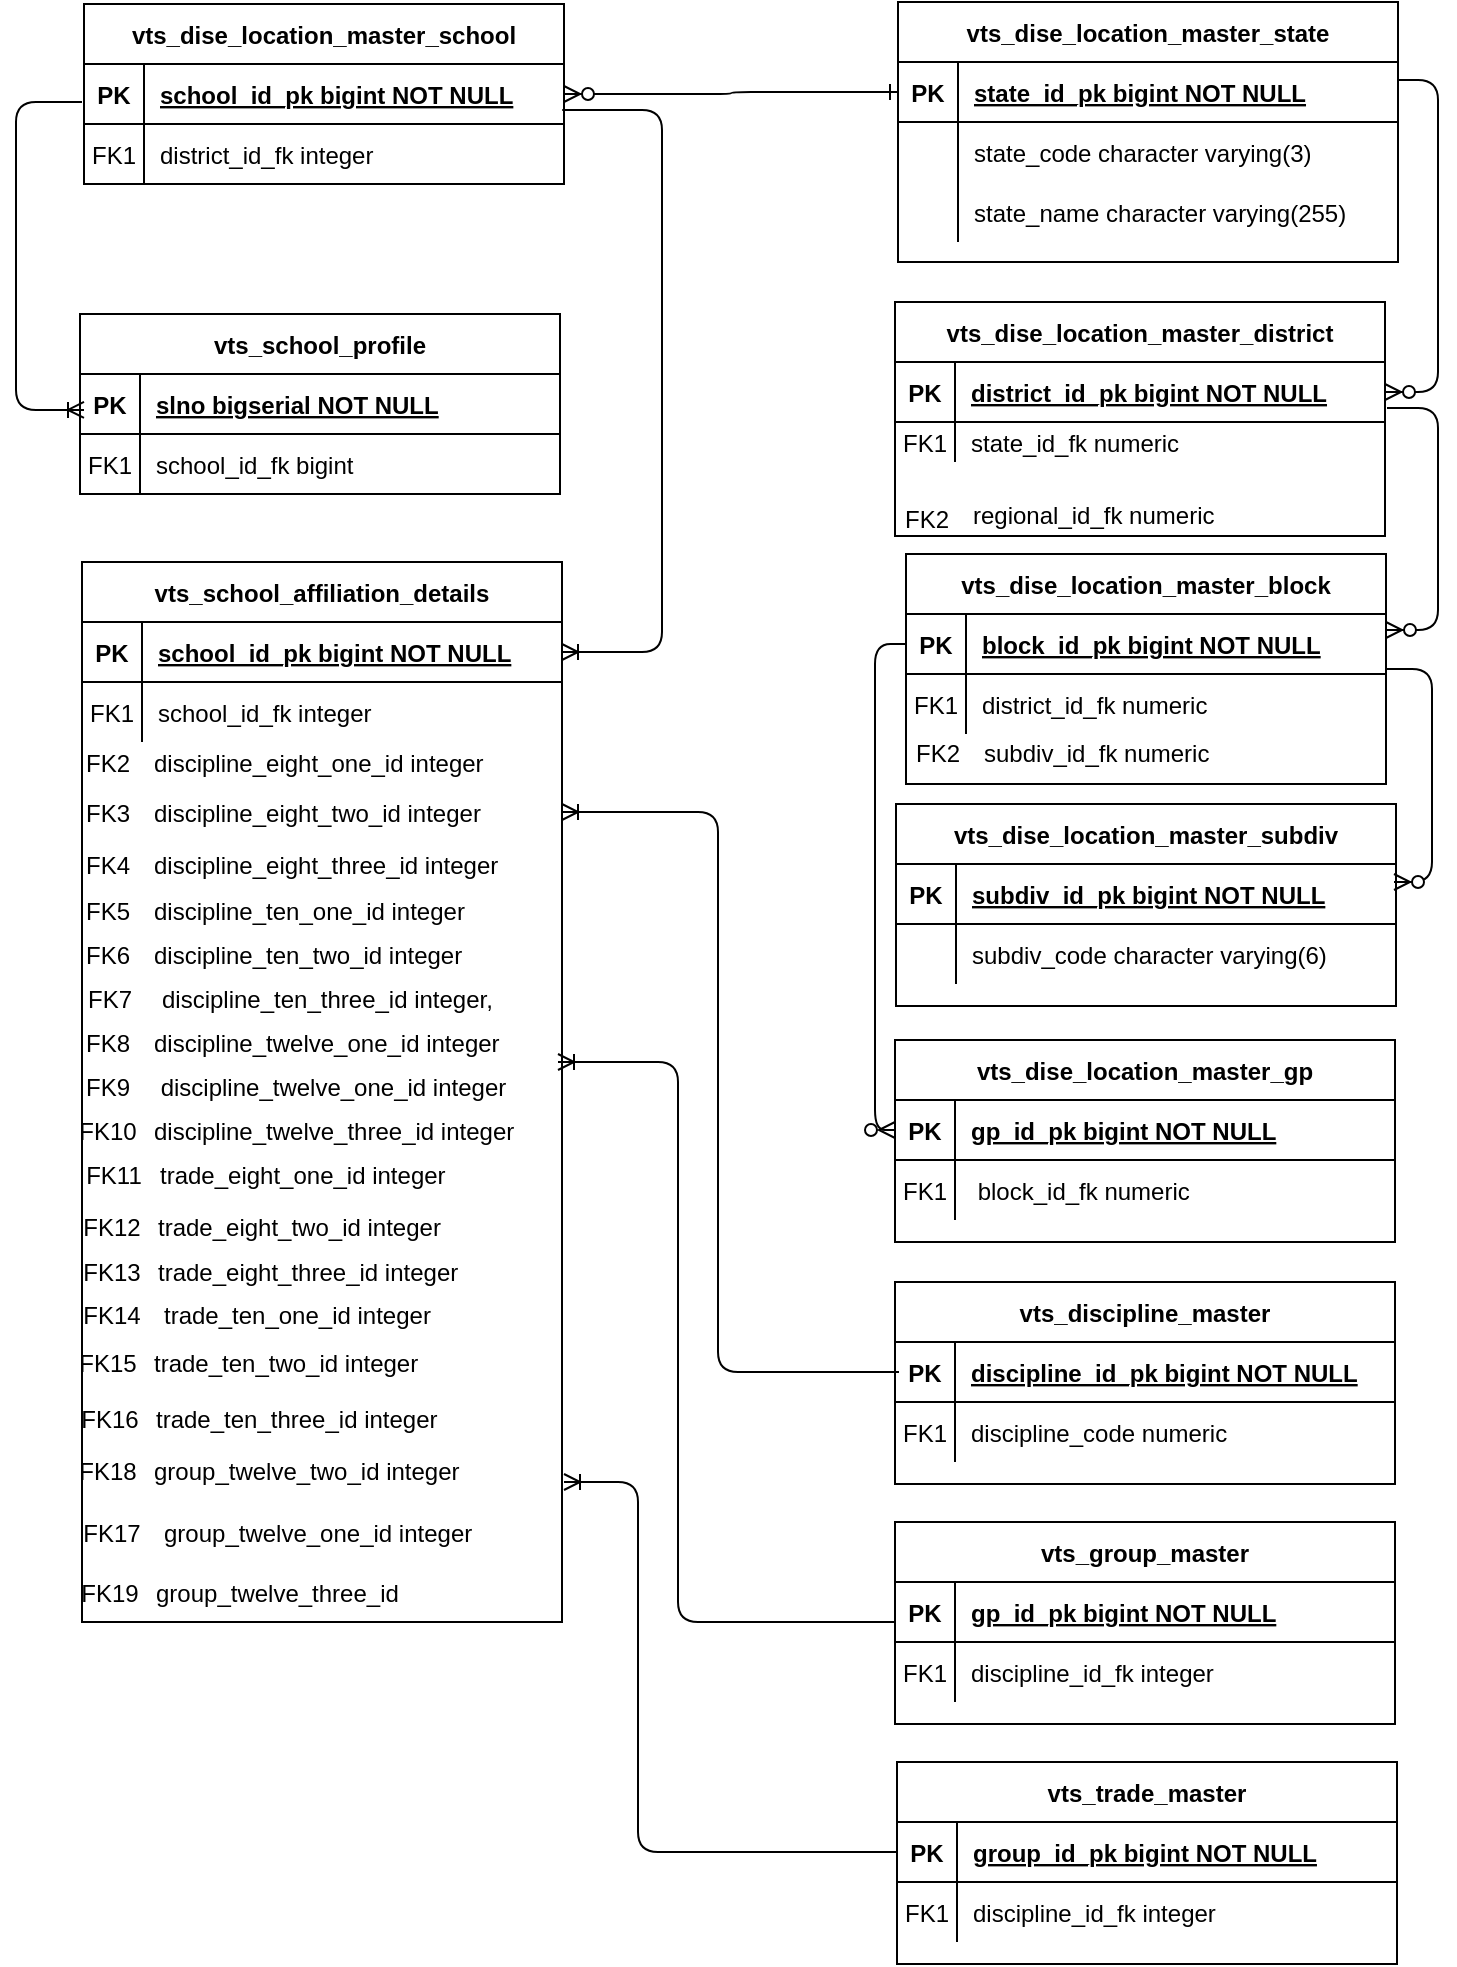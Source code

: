 <mxfile version="13.7.3" type="github">
  <diagram id="R2lEEEUBdFMjLlhIrx00" name="Page-1">
    <mxGraphModel dx="1342" dy="592" grid="1" gridSize="10" guides="1" tooltips="1" connect="1" arrows="1" fold="1" page="1" pageScale="1" pageWidth="850" pageHeight="1100" math="0" shadow="0" extFonts="Permanent Marker^https://fonts.googleapis.com/css?family=Permanent+Marker">
      <root>
        <mxCell id="0" />
        <mxCell id="1" parent="0" />
        <mxCell id="C-vyLk0tnHw3VtMMgP7b-12" value="" style="endArrow=ERzeroToMany;startArrow=ERone;endFill=1;startFill=0;entryX=1;entryY=0.5;entryDx=0;entryDy=0;exitX=0;exitY=0.5;exitDx=0;exitDy=0;edgeStyle=orthogonalEdgeStyle;" parent="1" source="C-vyLk0tnHw3VtMMgP7b-3" target="C-vyLk0tnHw3VtMMgP7b-24" edge="1">
          <mxGeometry width="100" height="100" relative="1" as="geometry">
            <mxPoint x="470" y="60" as="sourcePoint" />
            <mxPoint x="475" y="90" as="targetPoint" />
          </mxGeometry>
        </mxCell>
        <mxCell id="R6s__2iEAuu1lf-VHRsL-24" value="" style="shape=partialRectangle;collapsible=0;dropTarget=0;pointerEvents=0;fillColor=none;points=[[0,0.5],[1,0.5]];portConstraint=eastwest;top=0;left=0;right=0;bottom=0;" vertex="1" parent="1">
          <mxGeometry x="85" y="530" width="250" height="93" as="geometry" />
        </mxCell>
        <mxCell id="R6s__2iEAuu1lf-VHRsL-25" value="" style="shape=partialRectangle;overflow=hidden;connectable=0;fillColor=none;top=0;left=0;bottom=0;right=0;" vertex="1" parent="R6s__2iEAuu1lf-VHRsL-24">
          <mxGeometry width="30" height="93" as="geometry" />
        </mxCell>
        <mxCell id="R6s__2iEAuu1lf-VHRsL-32" value="" style="edgeStyle=orthogonalEdgeStyle;fontSize=12;html=1;endArrow=ERzeroToMany;endFill=1;exitX=1;exitY=0.5;exitDx=0;exitDy=0;entryX=1;entryY=0.5;entryDx=0;entryDy=0;" edge="1" parent="1" target="C-vyLk0tnHw3VtMMgP7b-14">
          <mxGeometry width="100" height="100" relative="1" as="geometry">
            <mxPoint x="740" y="79" as="sourcePoint" />
            <mxPoint x="733.5" y="238" as="targetPoint" />
            <Array as="points">
              <mxPoint x="760" y="79" />
              <mxPoint x="760" y="235" />
            </Array>
          </mxGeometry>
        </mxCell>
        <mxCell id="R6s__2iEAuu1lf-VHRsL-36" value="" style="shape=partialRectangle;collapsible=0;dropTarget=0;pointerEvents=0;fillColor=none;points=[[0,0.5],[1,0.5]];portConstraint=eastwest;top=0;left=0;right=0;bottom=0;" vertex="1" parent="1">
          <mxGeometry x="489" y="286" width="250" height="30" as="geometry" />
        </mxCell>
        <mxCell id="R6s__2iEAuu1lf-VHRsL-37" value="" style="shape=partialRectangle;overflow=hidden;connectable=0;fillColor=none;top=0;left=0;bottom=0;right=0;" vertex="1" parent="R6s__2iEAuu1lf-VHRsL-36">
          <mxGeometry width="30" height="30" as="geometry" />
        </mxCell>
        <mxCell id="R6s__2iEAuu1lf-VHRsL-39" value="" style="shape=partialRectangle;collapsible=0;dropTarget=0;pointerEvents=0;fillColor=none;points=[[0,0.5],[1,0.5]];portConstraint=eastwest;top=0;left=0;right=0;bottom=0;" vertex="1" parent="1">
          <mxGeometry x="490" y="260" width="250" height="30" as="geometry" />
        </mxCell>
        <mxCell id="R6s__2iEAuu1lf-VHRsL-40" value="" style="shape=partialRectangle;overflow=hidden;connectable=0;fillColor=none;top=0;left=0;bottom=0;right=0;" vertex="1" parent="R6s__2iEAuu1lf-VHRsL-39">
          <mxGeometry width="30" height="30" as="geometry" />
        </mxCell>
        <mxCell id="R6s__2iEAuu1lf-VHRsL-42" value="" style="shape=partialRectangle;collapsible=0;dropTarget=0;pointerEvents=0;fillColor=none;points=[[0,0.5],[1,0.5]];portConstraint=eastwest;top=0;left=0;right=0;bottom=0;" vertex="1" parent="1">
          <mxGeometry x="489" y="230" width="250" height="30" as="geometry" />
        </mxCell>
        <mxCell id="R6s__2iEAuu1lf-VHRsL-43" value="" style="shape=partialRectangle;overflow=hidden;connectable=0;fillColor=none;top=0;left=0;bottom=0;right=0;" vertex="1" parent="R6s__2iEAuu1lf-VHRsL-42">
          <mxGeometry width="30" height="30" as="geometry" />
        </mxCell>
        <mxCell id="R6s__2iEAuu1lf-VHRsL-51" value="FK2" style="shape=partialRectangle;overflow=hidden;connectable=0;fillColor=none;top=0;left=0;bottom=0;right=0;" vertex="1" parent="1">
          <mxGeometry x="489.5" y="288" width="30" height="20" as="geometry" />
        </mxCell>
        <mxCell id="R6s__2iEAuu1lf-VHRsL-53" value="regional_id_fk numeric" style="shape=partialRectangle;overflow=hidden;connectable=0;fillColor=none;top=0;left=0;bottom=0;right=0;align=left;spacingLeft=6;" vertex="1" parent="1">
          <mxGeometry x="519.5" y="286" width="240" height="20" as="geometry" />
        </mxCell>
        <mxCell id="R6s__2iEAuu1lf-VHRsL-55" value="" style="shape=partialRectangle;collapsible=0;dropTarget=0;pointerEvents=0;fillColor=none;points=[[0,0.5],[1,0.5]];portConstraint=eastwest;top=0;left=0;right=0;bottom=0;" vertex="1" parent="1">
          <mxGeometry x="495" y="400" width="250" height="30" as="geometry" />
        </mxCell>
        <mxCell id="R6s__2iEAuu1lf-VHRsL-56" value="FK2" style="shape=partialRectangle;overflow=hidden;connectable=0;fillColor=none;top=0;left=0;bottom=0;right=0;" vertex="1" parent="R6s__2iEAuu1lf-VHRsL-55">
          <mxGeometry width="30" height="30" as="geometry" />
        </mxCell>
        <mxCell id="R6s__2iEAuu1lf-VHRsL-57" value="subdiv_id_fk numeric" style="shape=partialRectangle;overflow=hidden;connectable=0;fillColor=none;top=0;left=0;bottom=0;right=0;align=left;spacingLeft=6;" vertex="1" parent="R6s__2iEAuu1lf-VHRsL-55">
          <mxGeometry x="30" width="220" height="30" as="geometry" />
        </mxCell>
        <mxCell id="R6s__2iEAuu1lf-VHRsL-61" value="" style="edgeStyle=elbowEdgeStyle;fontSize=12;html=1;endArrow=ERoneToMany;entryX=0.004;entryY=0.233;entryDx=0;entryDy=0;exitX=0;exitY=0.5;exitDx=0;exitDy=0;entryPerimeter=0;" edge="1" parent="1">
          <mxGeometry width="100" height="100" relative="1" as="geometry">
            <mxPoint x="82" y="90" as="sourcePoint" />
            <mxPoint x="83" y="243.99" as="targetPoint" />
            <Array as="points">
              <mxPoint x="49" y="162" />
            </Array>
          </mxGeometry>
        </mxCell>
        <mxCell id="C-vyLk0tnHw3VtMMgP7b-13" value="vts_dise_location_master_district" style="shape=table;startSize=30;container=1;collapsible=1;childLayout=tableLayout;fixedRows=1;rowLines=0;fontStyle=1;align=center;resizeLast=1;" parent="1" vertex="1">
          <mxGeometry x="488.5" y="190" width="245" height="117" as="geometry" />
        </mxCell>
        <mxCell id="C-vyLk0tnHw3VtMMgP7b-14" value="" style="shape=partialRectangle;collapsible=0;dropTarget=0;pointerEvents=0;fillColor=none;points=[[0,0.5],[1,0.5]];portConstraint=eastwest;top=0;left=0;right=0;bottom=1;" parent="C-vyLk0tnHw3VtMMgP7b-13" vertex="1">
          <mxGeometry y="30" width="245" height="30" as="geometry" />
        </mxCell>
        <mxCell id="C-vyLk0tnHw3VtMMgP7b-15" value="PK" style="shape=partialRectangle;overflow=hidden;connectable=0;fillColor=none;top=0;left=0;bottom=0;right=0;fontStyle=1;" parent="C-vyLk0tnHw3VtMMgP7b-14" vertex="1">
          <mxGeometry width="30" height="30" as="geometry" />
        </mxCell>
        <mxCell id="C-vyLk0tnHw3VtMMgP7b-16" value="district_id_pk bigint NOT NULL" style="shape=partialRectangle;overflow=hidden;connectable=0;fillColor=none;top=0;left=0;bottom=0;right=0;align=left;spacingLeft=6;fontStyle=5;" parent="C-vyLk0tnHw3VtMMgP7b-14" vertex="1">
          <mxGeometry x="30" width="215" height="30" as="geometry" />
        </mxCell>
        <mxCell id="C-vyLk0tnHw3VtMMgP7b-17" value="" style="shape=partialRectangle;collapsible=0;dropTarget=0;pointerEvents=0;fillColor=none;points=[[0,0.5],[1,0.5]];portConstraint=eastwest;top=0;left=0;right=0;bottom=0;" parent="C-vyLk0tnHw3VtMMgP7b-13" vertex="1">
          <mxGeometry y="60" width="245" height="20" as="geometry" />
        </mxCell>
        <mxCell id="C-vyLk0tnHw3VtMMgP7b-18" value="FK1" style="shape=partialRectangle;overflow=hidden;connectable=0;fillColor=none;top=0;left=0;bottom=0;right=0;" parent="C-vyLk0tnHw3VtMMgP7b-17" vertex="1">
          <mxGeometry width="30" height="20" as="geometry" />
        </mxCell>
        <mxCell id="C-vyLk0tnHw3VtMMgP7b-19" value="state_id_fk numeric" style="shape=partialRectangle;overflow=hidden;connectable=0;fillColor=none;top=0;left=0;bottom=0;right=0;align=left;spacingLeft=6;" parent="C-vyLk0tnHw3VtMMgP7b-17" vertex="1">
          <mxGeometry x="30" width="215" height="20" as="geometry" />
        </mxCell>
        <mxCell id="C-vyLk0tnHw3VtMMgP7b-23" value="vts_dise_location_master_school" style="shape=table;startSize=30;container=1;collapsible=1;childLayout=tableLayout;fixedRows=1;rowLines=0;fontStyle=1;align=center;resizeLast=1;" parent="1" vertex="1">
          <mxGeometry x="83" y="41" width="240" height="90" as="geometry" />
        </mxCell>
        <mxCell id="C-vyLk0tnHw3VtMMgP7b-24" value="" style="shape=partialRectangle;collapsible=0;dropTarget=0;pointerEvents=0;fillColor=none;points=[[0,0.5],[1,0.5]];portConstraint=eastwest;top=0;left=0;right=0;bottom=1;" parent="C-vyLk0tnHw3VtMMgP7b-23" vertex="1">
          <mxGeometry y="30" width="240" height="30" as="geometry" />
        </mxCell>
        <mxCell id="C-vyLk0tnHw3VtMMgP7b-25" value="PK" style="shape=partialRectangle;overflow=hidden;connectable=0;fillColor=none;top=0;left=0;bottom=0;right=0;fontStyle=1;" parent="C-vyLk0tnHw3VtMMgP7b-24" vertex="1">
          <mxGeometry width="30" height="30" as="geometry" />
        </mxCell>
        <mxCell id="C-vyLk0tnHw3VtMMgP7b-26" value="school_id_pk bigint NOT NULL" style="shape=partialRectangle;overflow=hidden;connectable=0;fillColor=none;top=0;left=0;bottom=0;right=0;align=left;spacingLeft=6;fontStyle=5;" parent="C-vyLk0tnHw3VtMMgP7b-24" vertex="1">
          <mxGeometry x="30" width="210" height="30" as="geometry" />
        </mxCell>
        <mxCell id="C-vyLk0tnHw3VtMMgP7b-27" value="" style="shape=partialRectangle;collapsible=0;dropTarget=0;pointerEvents=0;fillColor=none;points=[[0,0.5],[1,0.5]];portConstraint=eastwest;top=0;left=0;right=0;bottom=0;" parent="C-vyLk0tnHw3VtMMgP7b-23" vertex="1">
          <mxGeometry y="60" width="240" height="30" as="geometry" />
        </mxCell>
        <mxCell id="C-vyLk0tnHw3VtMMgP7b-28" value="FK1" style="shape=partialRectangle;overflow=hidden;connectable=0;fillColor=none;top=0;left=0;bottom=0;right=0;" parent="C-vyLk0tnHw3VtMMgP7b-27" vertex="1">
          <mxGeometry width="30" height="30" as="geometry" />
        </mxCell>
        <mxCell id="C-vyLk0tnHw3VtMMgP7b-29" value="district_id_fk integer" style="shape=partialRectangle;overflow=hidden;connectable=0;fillColor=none;top=0;left=0;bottom=0;right=0;align=left;spacingLeft=6;" parent="C-vyLk0tnHw3VtMMgP7b-27" vertex="1">
          <mxGeometry x="30" width="210" height="30" as="geometry" />
        </mxCell>
        <mxCell id="C-vyLk0tnHw3VtMMgP7b-2" value="vts_dise_location_master_state" style="shape=table;startSize=30;container=1;collapsible=1;childLayout=tableLayout;fixedRows=1;rowLines=0;fontStyle=1;align=center;resizeLast=1;" parent="1" vertex="1">
          <mxGeometry x="490" y="40" width="250" height="130" as="geometry" />
        </mxCell>
        <mxCell id="C-vyLk0tnHw3VtMMgP7b-3" value="" style="shape=partialRectangle;collapsible=0;dropTarget=0;pointerEvents=0;fillColor=none;points=[[0,0.5],[1,0.5]];portConstraint=eastwest;top=0;left=0;right=0;bottom=1;" parent="C-vyLk0tnHw3VtMMgP7b-2" vertex="1">
          <mxGeometry y="30" width="250" height="30" as="geometry" />
        </mxCell>
        <mxCell id="C-vyLk0tnHw3VtMMgP7b-4" value="PK" style="shape=partialRectangle;overflow=hidden;connectable=0;fillColor=none;top=0;left=0;bottom=0;right=0;fontStyle=1;" parent="C-vyLk0tnHw3VtMMgP7b-3" vertex="1">
          <mxGeometry width="30" height="30" as="geometry" />
        </mxCell>
        <mxCell id="C-vyLk0tnHw3VtMMgP7b-5" value="state_id_pk bigint NOT NULL" style="shape=partialRectangle;overflow=hidden;connectable=0;fillColor=none;top=0;left=0;bottom=0;right=0;align=left;spacingLeft=6;fontStyle=5;" parent="C-vyLk0tnHw3VtMMgP7b-3" vertex="1">
          <mxGeometry x="30" width="220" height="30" as="geometry" />
        </mxCell>
        <mxCell id="C-vyLk0tnHw3VtMMgP7b-6" value="" style="shape=partialRectangle;collapsible=0;dropTarget=0;pointerEvents=0;fillColor=none;points=[[0,0.5],[1,0.5]];portConstraint=eastwest;top=0;left=0;right=0;bottom=0;" parent="C-vyLk0tnHw3VtMMgP7b-2" vertex="1">
          <mxGeometry y="60" width="250" height="30" as="geometry" />
        </mxCell>
        <mxCell id="C-vyLk0tnHw3VtMMgP7b-7" value="" style="shape=partialRectangle;overflow=hidden;connectable=0;fillColor=none;top=0;left=0;bottom=0;right=0;" parent="C-vyLk0tnHw3VtMMgP7b-6" vertex="1">
          <mxGeometry width="30" height="30" as="geometry" />
        </mxCell>
        <mxCell id="C-vyLk0tnHw3VtMMgP7b-8" value="state_code character varying(3)" style="shape=partialRectangle;overflow=hidden;connectable=0;fillColor=none;top=0;left=0;bottom=0;right=0;align=left;spacingLeft=6;" parent="C-vyLk0tnHw3VtMMgP7b-6" vertex="1">
          <mxGeometry x="30" width="220" height="30" as="geometry" />
        </mxCell>
        <mxCell id="C-vyLk0tnHw3VtMMgP7b-9" value="" style="shape=partialRectangle;collapsible=0;dropTarget=0;pointerEvents=0;fillColor=none;points=[[0,0.5],[1,0.5]];portConstraint=eastwest;top=0;left=0;right=0;bottom=0;" parent="C-vyLk0tnHw3VtMMgP7b-2" vertex="1">
          <mxGeometry y="90" width="250" height="30" as="geometry" />
        </mxCell>
        <mxCell id="C-vyLk0tnHw3VtMMgP7b-10" value="" style="shape=partialRectangle;overflow=hidden;connectable=0;fillColor=none;top=0;left=0;bottom=0;right=0;" parent="C-vyLk0tnHw3VtMMgP7b-9" vertex="1">
          <mxGeometry width="30" height="30" as="geometry" />
        </mxCell>
        <mxCell id="C-vyLk0tnHw3VtMMgP7b-11" value="state_name character varying(255)" style="shape=partialRectangle;overflow=hidden;connectable=0;fillColor=none;top=0;left=0;bottom=0;right=0;align=left;spacingLeft=6;" parent="C-vyLk0tnHw3VtMMgP7b-9" vertex="1">
          <mxGeometry x="30" width="220" height="30" as="geometry" />
        </mxCell>
        <mxCell id="R6s__2iEAuu1lf-VHRsL-1" value="vts_dise_location_master_block" style="shape=table;startSize=30;container=1;collapsible=1;childLayout=tableLayout;fixedRows=1;rowLines=0;fontStyle=1;align=center;resizeLast=1;" vertex="1" parent="1">
          <mxGeometry x="494" y="316" width="240" height="115" as="geometry" />
        </mxCell>
        <mxCell id="R6s__2iEAuu1lf-VHRsL-2" value="" style="shape=partialRectangle;collapsible=0;dropTarget=0;pointerEvents=0;fillColor=none;points=[[0,0.5],[1,0.5]];portConstraint=eastwest;top=0;left=0;right=0;bottom=1;" vertex="1" parent="R6s__2iEAuu1lf-VHRsL-1">
          <mxGeometry y="30" width="240" height="30" as="geometry" />
        </mxCell>
        <mxCell id="R6s__2iEAuu1lf-VHRsL-3" value="PK" style="shape=partialRectangle;overflow=hidden;connectable=0;fillColor=none;top=0;left=0;bottom=0;right=0;fontStyle=1;" vertex="1" parent="R6s__2iEAuu1lf-VHRsL-2">
          <mxGeometry width="30" height="30" as="geometry" />
        </mxCell>
        <mxCell id="R6s__2iEAuu1lf-VHRsL-4" value="block_id_pk bigint NOT NULL" style="shape=partialRectangle;overflow=hidden;connectable=0;fillColor=none;top=0;left=0;bottom=0;right=0;align=left;spacingLeft=6;fontStyle=5;" vertex="1" parent="R6s__2iEAuu1lf-VHRsL-2">
          <mxGeometry x="30" width="210" height="30" as="geometry" />
        </mxCell>
        <mxCell id="R6s__2iEAuu1lf-VHRsL-5" value="" style="shape=partialRectangle;collapsible=0;dropTarget=0;pointerEvents=0;fillColor=none;points=[[0,0.5],[1,0.5]];portConstraint=eastwest;top=0;left=0;right=0;bottom=0;" vertex="1" parent="R6s__2iEAuu1lf-VHRsL-1">
          <mxGeometry y="60" width="240" height="30" as="geometry" />
        </mxCell>
        <mxCell id="R6s__2iEAuu1lf-VHRsL-6" value="FK1" style="shape=partialRectangle;overflow=hidden;connectable=0;fillColor=none;top=0;left=0;bottom=0;right=0;" vertex="1" parent="R6s__2iEAuu1lf-VHRsL-5">
          <mxGeometry width="30" height="30" as="geometry" />
        </mxCell>
        <mxCell id="R6s__2iEAuu1lf-VHRsL-7" value="district_id_fk numeric" style="shape=partialRectangle;overflow=hidden;connectable=0;fillColor=none;top=0;left=0;bottom=0;right=0;align=left;spacingLeft=6;" vertex="1" parent="R6s__2iEAuu1lf-VHRsL-5">
          <mxGeometry x="30" width="210" height="30" as="geometry" />
        </mxCell>
        <mxCell id="R6s__2iEAuu1lf-VHRsL-8" value="vts_dise_location_master_subdiv" style="shape=table;startSize=30;container=1;collapsible=1;childLayout=tableLayout;fixedRows=1;rowLines=0;fontStyle=1;align=center;resizeLast=1;" vertex="1" parent="1">
          <mxGeometry x="489" y="441" width="250" height="101" as="geometry" />
        </mxCell>
        <mxCell id="R6s__2iEAuu1lf-VHRsL-9" value="" style="shape=partialRectangle;collapsible=0;dropTarget=0;pointerEvents=0;fillColor=none;points=[[0,0.5],[1,0.5]];portConstraint=eastwest;top=0;left=0;right=0;bottom=1;" vertex="1" parent="R6s__2iEAuu1lf-VHRsL-8">
          <mxGeometry y="30" width="250" height="30" as="geometry" />
        </mxCell>
        <mxCell id="R6s__2iEAuu1lf-VHRsL-10" value="PK" style="shape=partialRectangle;overflow=hidden;connectable=0;fillColor=none;top=0;left=0;bottom=0;right=0;fontStyle=1;" vertex="1" parent="R6s__2iEAuu1lf-VHRsL-9">
          <mxGeometry width="30" height="30" as="geometry" />
        </mxCell>
        <mxCell id="R6s__2iEAuu1lf-VHRsL-11" value="subdiv_id_pk bigint NOT NULL" style="shape=partialRectangle;overflow=hidden;connectable=0;fillColor=none;top=0;left=0;bottom=0;right=0;align=left;spacingLeft=6;fontStyle=5;" vertex="1" parent="R6s__2iEAuu1lf-VHRsL-9">
          <mxGeometry x="30" width="220" height="30" as="geometry" />
        </mxCell>
        <mxCell id="R6s__2iEAuu1lf-VHRsL-12" value="" style="shape=partialRectangle;collapsible=0;dropTarget=0;pointerEvents=0;fillColor=none;points=[[0,0.5],[1,0.5]];portConstraint=eastwest;top=0;left=0;right=0;bottom=0;" vertex="1" parent="R6s__2iEAuu1lf-VHRsL-8">
          <mxGeometry y="60" width="250" height="30" as="geometry" />
        </mxCell>
        <mxCell id="R6s__2iEAuu1lf-VHRsL-13" value="" style="shape=partialRectangle;overflow=hidden;connectable=0;fillColor=none;top=0;left=0;bottom=0;right=0;" vertex="1" parent="R6s__2iEAuu1lf-VHRsL-12">
          <mxGeometry width="30" height="30" as="geometry" />
        </mxCell>
        <mxCell id="R6s__2iEAuu1lf-VHRsL-14" value="subdiv_code character varying(6)" style="shape=partialRectangle;overflow=hidden;connectable=0;fillColor=none;top=0;left=0;bottom=0;right=0;align=left;spacingLeft=6;" vertex="1" parent="R6s__2iEAuu1lf-VHRsL-12">
          <mxGeometry x="30" width="220" height="30" as="geometry" />
        </mxCell>
        <mxCell id="R6s__2iEAuu1lf-VHRsL-62" value="vts_dise_location_master_gp" style="shape=table;startSize=30;container=1;collapsible=1;childLayout=tableLayout;fixedRows=1;rowLines=0;fontStyle=1;align=center;resizeLast=1;" vertex="1" parent="1">
          <mxGeometry x="488.5" y="559" width="250" height="101" as="geometry" />
        </mxCell>
        <mxCell id="R6s__2iEAuu1lf-VHRsL-63" value="" style="shape=partialRectangle;collapsible=0;dropTarget=0;pointerEvents=0;fillColor=none;points=[[0,0.5],[1,0.5]];portConstraint=eastwest;top=0;left=0;right=0;bottom=1;" vertex="1" parent="R6s__2iEAuu1lf-VHRsL-62">
          <mxGeometry y="30" width="250" height="30" as="geometry" />
        </mxCell>
        <mxCell id="R6s__2iEAuu1lf-VHRsL-64" value="PK" style="shape=partialRectangle;overflow=hidden;connectable=0;fillColor=none;top=0;left=0;bottom=0;right=0;fontStyle=1;" vertex="1" parent="R6s__2iEAuu1lf-VHRsL-63">
          <mxGeometry width="30" height="30" as="geometry" />
        </mxCell>
        <mxCell id="R6s__2iEAuu1lf-VHRsL-65" value="gp_id_pk bigint NOT NULL" style="shape=partialRectangle;overflow=hidden;connectable=0;fillColor=none;top=0;left=0;bottom=0;right=0;align=left;spacingLeft=6;fontStyle=5;" vertex="1" parent="R6s__2iEAuu1lf-VHRsL-63">
          <mxGeometry x="30" width="220" height="30" as="geometry" />
        </mxCell>
        <mxCell id="R6s__2iEAuu1lf-VHRsL-66" value="" style="shape=partialRectangle;collapsible=0;dropTarget=0;pointerEvents=0;fillColor=none;points=[[0,0.5],[1,0.5]];portConstraint=eastwest;top=0;left=0;right=0;bottom=0;" vertex="1" parent="R6s__2iEAuu1lf-VHRsL-62">
          <mxGeometry y="60" width="250" height="30" as="geometry" />
        </mxCell>
        <mxCell id="R6s__2iEAuu1lf-VHRsL-67" value="FK1" style="shape=partialRectangle;overflow=hidden;connectable=0;fillColor=none;top=0;left=0;bottom=0;right=0;" vertex="1" parent="R6s__2iEAuu1lf-VHRsL-66">
          <mxGeometry width="30" height="30" as="geometry" />
        </mxCell>
        <mxCell id="R6s__2iEAuu1lf-VHRsL-68" value=" block_id_fk numeric" style="shape=partialRectangle;overflow=hidden;connectable=0;fillColor=none;top=0;left=0;bottom=0;right=0;align=left;spacingLeft=6;" vertex="1" parent="R6s__2iEAuu1lf-VHRsL-66">
          <mxGeometry x="30" width="220" height="30" as="geometry" />
        </mxCell>
        <mxCell id="R6s__2iEAuu1lf-VHRsL-87" value="" style="edgeStyle=orthogonalEdgeStyle;fontSize=12;html=1;endArrow=ERzeroToMany;endFill=1;exitX=1;exitY=0.5;exitDx=0;exitDy=0;entryX=1;entryY=0.5;entryDx=0;entryDy=0;" edge="1" parent="1">
          <mxGeometry width="100" height="100" relative="1" as="geometry">
            <mxPoint x="734.5" y="243" as="sourcePoint" />
            <mxPoint x="734" y="354" as="targetPoint" />
            <Array as="points">
              <mxPoint x="760" y="243" />
              <mxPoint x="760" y="354" />
            </Array>
          </mxGeometry>
        </mxCell>
        <mxCell id="R6s__2iEAuu1lf-VHRsL-88" value="" style="edgeStyle=orthogonalEdgeStyle;fontSize=12;html=1;endArrow=ERzeroToMany;endFill=1;exitX=1;exitY=0.5;exitDx=0;exitDy=0;" edge="1" parent="1" source="R6s__2iEAuu1lf-VHRsL-1">
          <mxGeometry width="100" height="100" relative="1" as="geometry">
            <mxPoint x="731" y="403" as="sourcePoint" />
            <mxPoint x="738" y="480" as="targetPoint" />
            <Array as="points">
              <mxPoint x="757" y="374" />
              <mxPoint x="757" y="480" />
            </Array>
          </mxGeometry>
        </mxCell>
        <mxCell id="R6s__2iEAuu1lf-VHRsL-89" value="" style="edgeStyle=orthogonalEdgeStyle;fontSize=12;html=1;endArrow=ERzeroToMany;endFill=1;exitX=0;exitY=0.5;exitDx=0;exitDy=0;entryX=0;entryY=0.5;entryDx=0;entryDy=0;" edge="1" parent="1" source="R6s__2iEAuu1lf-VHRsL-2" target="R6s__2iEAuu1lf-VHRsL-63">
          <mxGeometry width="100" height="100" relative="1" as="geometry">
            <mxPoint x="399" y="420" as="sourcePoint" />
            <mxPoint x="406" y="555.5" as="targetPoint" />
          </mxGeometry>
        </mxCell>
        <mxCell id="R6s__2iEAuu1lf-VHRsL-71" value="vts_school_profile" style="shape=table;startSize=30;container=1;collapsible=1;childLayout=tableLayout;fixedRows=1;rowLines=0;fontStyle=1;align=center;resizeLast=1;" vertex="1" parent="1">
          <mxGeometry x="81" y="196" width="240" height="90" as="geometry" />
        </mxCell>
        <mxCell id="R6s__2iEAuu1lf-VHRsL-72" value="" style="shape=partialRectangle;collapsible=0;dropTarget=0;pointerEvents=0;fillColor=none;points=[[0,0.5],[1,0.5]];portConstraint=eastwest;top=0;left=0;right=0;bottom=1;" vertex="1" parent="R6s__2iEAuu1lf-VHRsL-71">
          <mxGeometry y="30" width="240" height="30" as="geometry" />
        </mxCell>
        <mxCell id="R6s__2iEAuu1lf-VHRsL-73" value="PK" style="shape=partialRectangle;overflow=hidden;connectable=0;fillColor=none;top=0;left=0;bottom=0;right=0;fontStyle=1;" vertex="1" parent="R6s__2iEAuu1lf-VHRsL-72">
          <mxGeometry width="30" height="30" as="geometry" />
        </mxCell>
        <mxCell id="R6s__2iEAuu1lf-VHRsL-74" value="slno bigserial NOT NULL" style="shape=partialRectangle;overflow=hidden;connectable=0;fillColor=none;top=0;left=0;bottom=0;right=0;align=left;spacingLeft=6;fontStyle=5;" vertex="1" parent="R6s__2iEAuu1lf-VHRsL-72">
          <mxGeometry x="30" width="210" height="30" as="geometry" />
        </mxCell>
        <mxCell id="R6s__2iEAuu1lf-VHRsL-75" value="" style="shape=partialRectangle;collapsible=0;dropTarget=0;pointerEvents=0;fillColor=none;points=[[0,0.5],[1,0.5]];portConstraint=eastwest;top=0;left=0;right=0;bottom=0;" vertex="1" parent="R6s__2iEAuu1lf-VHRsL-71">
          <mxGeometry y="60" width="240" height="30" as="geometry" />
        </mxCell>
        <mxCell id="R6s__2iEAuu1lf-VHRsL-76" value="FK1" style="shape=partialRectangle;overflow=hidden;connectable=0;fillColor=none;top=0;left=0;bottom=0;right=0;" vertex="1" parent="R6s__2iEAuu1lf-VHRsL-75">
          <mxGeometry width="30" height="30" as="geometry" />
        </mxCell>
        <mxCell id="R6s__2iEAuu1lf-VHRsL-77" value="school_id_fk bigint" style="shape=partialRectangle;overflow=hidden;connectable=0;fillColor=none;top=0;left=0;bottom=0;right=0;align=left;spacingLeft=6;" vertex="1" parent="R6s__2iEAuu1lf-VHRsL-75">
          <mxGeometry x="30" width="210" height="30" as="geometry" />
        </mxCell>
        <mxCell id="R6s__2iEAuu1lf-VHRsL-78" value="vts_school_affiliation_details" style="shape=table;startSize=30;container=1;collapsible=1;childLayout=tableLayout;fixedRows=1;rowLines=0;fontStyle=1;align=center;resizeLast=1;" vertex="1" parent="1">
          <mxGeometry x="82" y="320" width="240" height="530" as="geometry" />
        </mxCell>
        <mxCell id="R6s__2iEAuu1lf-VHRsL-79" value="" style="shape=partialRectangle;collapsible=0;dropTarget=0;pointerEvents=0;fillColor=none;points=[[0,0.5],[1,0.5]];portConstraint=eastwest;top=0;left=0;right=0;bottom=1;" vertex="1" parent="R6s__2iEAuu1lf-VHRsL-78">
          <mxGeometry y="30" width="240" height="30" as="geometry" />
        </mxCell>
        <mxCell id="R6s__2iEAuu1lf-VHRsL-80" value="PK" style="shape=partialRectangle;overflow=hidden;connectable=0;fillColor=none;top=0;left=0;bottom=0;right=0;fontStyle=1;" vertex="1" parent="R6s__2iEAuu1lf-VHRsL-79">
          <mxGeometry width="30" height="30" as="geometry" />
        </mxCell>
        <mxCell id="R6s__2iEAuu1lf-VHRsL-81" value="school_id_pk bigint NOT NULL" style="shape=partialRectangle;overflow=hidden;connectable=0;fillColor=none;top=0;left=0;bottom=0;right=0;align=left;spacingLeft=6;fontStyle=5;" vertex="1" parent="R6s__2iEAuu1lf-VHRsL-79">
          <mxGeometry x="30" width="210" height="30" as="geometry" />
        </mxCell>
        <mxCell id="R6s__2iEAuu1lf-VHRsL-82" value="" style="shape=partialRectangle;collapsible=0;dropTarget=0;pointerEvents=0;fillColor=none;points=[[0,0.5],[1,0.5]];portConstraint=eastwest;top=0;left=0;right=0;bottom=0;" vertex="1" parent="R6s__2iEAuu1lf-VHRsL-78">
          <mxGeometry y="60" width="240" height="30" as="geometry" />
        </mxCell>
        <mxCell id="R6s__2iEAuu1lf-VHRsL-83" value="FK1" style="shape=partialRectangle;overflow=hidden;connectable=0;fillColor=none;top=0;left=0;bottom=0;right=0;" vertex="1" parent="R6s__2iEAuu1lf-VHRsL-82">
          <mxGeometry width="30" height="30" as="geometry" />
        </mxCell>
        <mxCell id="R6s__2iEAuu1lf-VHRsL-84" value="school_id_fk integer" style="shape=partialRectangle;overflow=hidden;connectable=0;fillColor=none;top=0;left=0;bottom=0;right=0;align=left;spacingLeft=6;" vertex="1" parent="R6s__2iEAuu1lf-VHRsL-82">
          <mxGeometry x="30" width="210" height="30" as="geometry" />
        </mxCell>
        <mxCell id="R6s__2iEAuu1lf-VHRsL-90" value="" style="edgeStyle=elbowEdgeStyle;fontSize=12;html=1;endArrow=ERoneToMany;entryX=1;entryY=0.5;entryDx=0;entryDy=0;exitX=0.988;exitY=0.967;exitDx=0;exitDy=0;exitPerimeter=0;" edge="1" parent="1" target="R6s__2iEAuu1lf-VHRsL-79">
          <mxGeometry width="100" height="100" relative="1" as="geometry">
            <mxPoint x="322.12" y="94.01" as="sourcePoint" />
            <mxPoint x="85" y="237.99" as="targetPoint" />
            <Array as="points">
              <mxPoint x="372" y="214" />
            </Array>
          </mxGeometry>
        </mxCell>
        <mxCell id="R6s__2iEAuu1lf-VHRsL-91" value="" style="shape=partialRectangle;collapsible=0;dropTarget=0;pointerEvents=0;fillColor=none;points=[[0,0.5],[1,0.5]];portConstraint=eastwest;top=0;left=0;right=0;bottom=0;" vertex="1" parent="1">
          <mxGeometry x="80" y="405" width="240" height="30" as="geometry" />
        </mxCell>
        <mxCell id="R6s__2iEAuu1lf-VHRsL-92" value="FK2" style="shape=partialRectangle;overflow=hidden;connectable=0;fillColor=none;top=0;left=0;bottom=0;right=0;" vertex="1" parent="R6s__2iEAuu1lf-VHRsL-91">
          <mxGeometry width="30" height="30" as="geometry" />
        </mxCell>
        <mxCell id="R6s__2iEAuu1lf-VHRsL-93" value="discipline_eight_one_id integer" style="shape=partialRectangle;overflow=hidden;connectable=0;fillColor=none;top=0;left=0;bottom=0;right=0;align=left;spacingLeft=6;" vertex="1" parent="R6s__2iEAuu1lf-VHRsL-91">
          <mxGeometry x="30" width="210" height="30" as="geometry" />
        </mxCell>
        <mxCell id="R6s__2iEAuu1lf-VHRsL-94" value="" style="shape=partialRectangle;collapsible=0;dropTarget=0;pointerEvents=0;fillColor=none;points=[[0,0.5],[1,0.5]];portConstraint=eastwest;top=0;left=0;right=0;bottom=0;" vertex="1" parent="1">
          <mxGeometry x="80" y="430" width="240" height="30" as="geometry" />
        </mxCell>
        <mxCell id="R6s__2iEAuu1lf-VHRsL-95" value="FK3" style="shape=partialRectangle;overflow=hidden;connectable=0;fillColor=none;top=0;left=0;bottom=0;right=0;" vertex="1" parent="R6s__2iEAuu1lf-VHRsL-94">
          <mxGeometry width="30" height="30" as="geometry" />
        </mxCell>
        <mxCell id="R6s__2iEAuu1lf-VHRsL-96" value="discipline_eight_two_id integer" style="shape=partialRectangle;overflow=hidden;connectable=0;fillColor=none;top=0;left=0;bottom=0;right=0;align=left;spacingLeft=6;" vertex="1" parent="R6s__2iEAuu1lf-VHRsL-94">
          <mxGeometry x="30" width="210" height="30" as="geometry" />
        </mxCell>
        <mxCell id="R6s__2iEAuu1lf-VHRsL-100" value="" style="shape=partialRectangle;collapsible=0;dropTarget=0;pointerEvents=0;fillColor=none;points=[[0,0.5],[1,0.5]];portConstraint=eastwest;top=0;left=0;right=0;bottom=0;" vertex="1" parent="1">
          <mxGeometry x="80" y="456" width="240" height="30" as="geometry" />
        </mxCell>
        <mxCell id="R6s__2iEAuu1lf-VHRsL-101" value="FK4" style="shape=partialRectangle;overflow=hidden;connectable=0;fillColor=none;top=0;left=0;bottom=0;right=0;" vertex="1" parent="R6s__2iEAuu1lf-VHRsL-100">
          <mxGeometry width="30" height="30" as="geometry" />
        </mxCell>
        <mxCell id="R6s__2iEAuu1lf-VHRsL-102" value="discipline_eight_three_id integer" style="shape=partialRectangle;overflow=hidden;connectable=0;fillColor=none;top=0;left=0;bottom=0;right=0;align=left;spacingLeft=6;" vertex="1" parent="R6s__2iEAuu1lf-VHRsL-100">
          <mxGeometry x="30" width="210" height="30" as="geometry" />
        </mxCell>
        <mxCell id="R6s__2iEAuu1lf-VHRsL-103" value="" style="shape=partialRectangle;collapsible=0;dropTarget=0;pointerEvents=0;fillColor=none;points=[[0,0.5],[1,0.5]];portConstraint=eastwest;top=0;left=0;right=0;bottom=0;" vertex="1" parent="1">
          <mxGeometry x="80" y="479" width="240" height="30" as="geometry" />
        </mxCell>
        <mxCell id="R6s__2iEAuu1lf-VHRsL-104" value="FK5" style="shape=partialRectangle;overflow=hidden;connectable=0;fillColor=none;top=0;left=0;bottom=0;right=0;" vertex="1" parent="R6s__2iEAuu1lf-VHRsL-103">
          <mxGeometry width="30" height="30" as="geometry" />
        </mxCell>
        <mxCell id="R6s__2iEAuu1lf-VHRsL-105" value="discipline_ten_one_id integer" style="shape=partialRectangle;overflow=hidden;connectable=0;fillColor=none;top=0;left=0;bottom=0;right=0;align=left;spacingLeft=6;" vertex="1" parent="R6s__2iEAuu1lf-VHRsL-103">
          <mxGeometry x="30" width="210" height="30" as="geometry" />
        </mxCell>
        <mxCell id="R6s__2iEAuu1lf-VHRsL-106" value="" style="shape=partialRectangle;collapsible=0;dropTarget=0;pointerEvents=0;fillColor=none;points=[[0,0.5],[1,0.5]];portConstraint=eastwest;top=0;left=0;right=0;bottom=0;" vertex="1" parent="1">
          <mxGeometry x="80" y="501" width="240" height="30" as="geometry" />
        </mxCell>
        <mxCell id="R6s__2iEAuu1lf-VHRsL-107" value="FK6" style="shape=partialRectangle;overflow=hidden;connectable=0;fillColor=none;top=0;left=0;bottom=0;right=0;" vertex="1" parent="R6s__2iEAuu1lf-VHRsL-106">
          <mxGeometry width="30" height="30" as="geometry" />
        </mxCell>
        <mxCell id="R6s__2iEAuu1lf-VHRsL-108" value="discipline_ten_two_id integer" style="shape=partialRectangle;overflow=hidden;connectable=0;fillColor=none;top=0;left=0;bottom=0;right=0;align=left;spacingLeft=6;" vertex="1" parent="R6s__2iEAuu1lf-VHRsL-106">
          <mxGeometry x="30" width="210" height="30" as="geometry" />
        </mxCell>
        <mxCell id="R6s__2iEAuu1lf-VHRsL-109" value="" style="shape=partialRectangle;collapsible=0;dropTarget=0;pointerEvents=0;fillColor=none;points=[[0,0.5],[1,0.5]];portConstraint=eastwest;top=0;left=0;right=0;bottom=0;" vertex="1" parent="1">
          <mxGeometry x="84" y="523" width="240" height="30" as="geometry" />
        </mxCell>
        <mxCell id="R6s__2iEAuu1lf-VHRsL-110" value="FK7" style="shape=partialRectangle;overflow=hidden;connectable=0;fillColor=none;top=0;left=0;bottom=0;right=0;" vertex="1" parent="R6s__2iEAuu1lf-VHRsL-109">
          <mxGeometry x="-3" width="30" height="30" as="geometry" />
        </mxCell>
        <mxCell id="R6s__2iEAuu1lf-VHRsL-111" value="discipline_ten_three_id integer," style="shape=partialRectangle;overflow=hidden;connectable=0;fillColor=none;top=0;left=0;bottom=0;right=0;align=left;spacingLeft=6;" vertex="1" parent="R6s__2iEAuu1lf-VHRsL-109">
          <mxGeometry x="30" width="210" height="30" as="geometry" />
        </mxCell>
        <mxCell id="R6s__2iEAuu1lf-VHRsL-112" value="" style="shape=partialRectangle;collapsible=0;dropTarget=0;pointerEvents=0;fillColor=none;points=[[0,0.5],[1,0.5]];portConstraint=eastwest;top=0;left=0;right=0;bottom=0;" vertex="1" parent="1">
          <mxGeometry x="80" y="545" width="240" height="30" as="geometry" />
        </mxCell>
        <mxCell id="R6s__2iEAuu1lf-VHRsL-113" value="FK8" style="shape=partialRectangle;overflow=hidden;connectable=0;fillColor=none;top=0;left=0;bottom=0;right=0;" vertex="1" parent="R6s__2iEAuu1lf-VHRsL-112">
          <mxGeometry width="30" height="30" as="geometry" />
        </mxCell>
        <mxCell id="R6s__2iEAuu1lf-VHRsL-114" value="discipline_twelve_one_id integer" style="shape=partialRectangle;overflow=hidden;connectable=0;fillColor=none;top=0;left=0;bottom=0;right=0;align=left;spacingLeft=6;" vertex="1" parent="R6s__2iEAuu1lf-VHRsL-112">
          <mxGeometry x="30" width="210" height="30" as="geometry" />
        </mxCell>
        <mxCell id="R6s__2iEAuu1lf-VHRsL-115" value="" style="shape=partialRectangle;collapsible=0;dropTarget=0;pointerEvents=0;fillColor=none;points=[[0,0.5],[1,0.5]];portConstraint=eastwest;top=0;left=0;right=0;bottom=0;" vertex="1" parent="1">
          <mxGeometry x="320" y="810" width="250" height="93" as="geometry" />
        </mxCell>
        <mxCell id="R6s__2iEAuu1lf-VHRsL-116" value="" style="shape=partialRectangle;overflow=hidden;connectable=0;fillColor=none;top=0;left=0;bottom=0;right=0;" vertex="1" parent="R6s__2iEAuu1lf-VHRsL-115">
          <mxGeometry width="30" height="93" as="geometry" />
        </mxCell>
        <mxCell id="R6s__2iEAuu1lf-VHRsL-117" value="" style="shape=partialRectangle;collapsible=0;dropTarget=0;pointerEvents=0;fillColor=none;points=[[0,0.5],[1,0.5]];portConstraint=eastwest;top=0;left=0;right=0;bottom=0;" vertex="1" parent="1">
          <mxGeometry x="80" y="567" width="240" height="30" as="geometry" />
        </mxCell>
        <mxCell id="R6s__2iEAuu1lf-VHRsL-118" value="FK9" style="shape=partialRectangle;overflow=hidden;connectable=0;fillColor=none;top=0;left=0;bottom=0;right=0;" vertex="1" parent="R6s__2iEAuu1lf-VHRsL-117">
          <mxGeometry width="30" height="30" as="geometry" />
        </mxCell>
        <mxCell id="R6s__2iEAuu1lf-VHRsL-119" value=" discipline_twelve_one_id integer" style="shape=partialRectangle;overflow=hidden;connectable=0;fillColor=none;top=0;left=0;bottom=0;right=0;align=left;spacingLeft=6;" vertex="1" parent="R6s__2iEAuu1lf-VHRsL-117">
          <mxGeometry x="30" width="210" height="30" as="geometry" />
        </mxCell>
        <mxCell id="R6s__2iEAuu1lf-VHRsL-120" value="" style="shape=partialRectangle;collapsible=0;dropTarget=0;pointerEvents=0;fillColor=none;points=[[0,0.5],[1,0.5]];portConstraint=eastwest;top=0;left=0;right=0;bottom=0;" vertex="1" parent="1">
          <mxGeometry x="80" y="589" width="240" height="30" as="geometry" />
        </mxCell>
        <mxCell id="R6s__2iEAuu1lf-VHRsL-121" value="FK10" style="shape=partialRectangle;overflow=hidden;connectable=0;fillColor=none;top=0;left=0;bottom=0;right=0;" vertex="1" parent="R6s__2iEAuu1lf-VHRsL-120">
          <mxGeometry width="30" height="30" as="geometry" />
        </mxCell>
        <mxCell id="R6s__2iEAuu1lf-VHRsL-122" value="discipline_twelve_three_id integer" style="shape=partialRectangle;overflow=hidden;connectable=0;fillColor=none;top=0;left=0;bottom=0;right=0;align=left;spacingLeft=6;" vertex="1" parent="R6s__2iEAuu1lf-VHRsL-120">
          <mxGeometry x="30" width="210" height="30" as="geometry" />
        </mxCell>
        <mxCell id="R6s__2iEAuu1lf-VHRsL-123" value="" style="shape=partialRectangle;collapsible=0;dropTarget=0;pointerEvents=0;fillColor=none;points=[[0,0.5],[1,0.5]];portConstraint=eastwest;top=0;left=0;right=0;bottom=0;" vertex="1" parent="1">
          <mxGeometry x="83" y="611" width="240" height="30" as="geometry" />
        </mxCell>
        <mxCell id="R6s__2iEAuu1lf-VHRsL-124" value="FK11" style="shape=partialRectangle;overflow=hidden;connectable=0;fillColor=none;top=0;left=0;bottom=0;right=0;" vertex="1" parent="R6s__2iEAuu1lf-VHRsL-123">
          <mxGeometry width="30" height="30" as="geometry" />
        </mxCell>
        <mxCell id="R6s__2iEAuu1lf-VHRsL-125" value="trade_eight_one_id integer" style="shape=partialRectangle;overflow=hidden;connectable=0;fillColor=none;top=0;left=0;bottom=0;right=0;align=left;spacingLeft=6;" vertex="1" parent="R6s__2iEAuu1lf-VHRsL-123">
          <mxGeometry x="30" width="210" height="30" as="geometry" />
        </mxCell>
        <mxCell id="R6s__2iEAuu1lf-VHRsL-126" value="" style="shape=partialRectangle;collapsible=0;dropTarget=0;pointerEvents=0;fillColor=none;points=[[0,0.5],[1,0.5]];portConstraint=eastwest;top=0;left=0;right=0;bottom=0;" vertex="1" parent="1">
          <mxGeometry x="82" y="637" width="240" height="30" as="geometry" />
        </mxCell>
        <mxCell id="R6s__2iEAuu1lf-VHRsL-127" value="FK12" style="shape=partialRectangle;overflow=hidden;connectable=0;fillColor=none;top=0;left=0;bottom=0;right=0;" vertex="1" parent="R6s__2iEAuu1lf-VHRsL-126">
          <mxGeometry width="30" height="30" as="geometry" />
        </mxCell>
        <mxCell id="R6s__2iEAuu1lf-VHRsL-128" value=" trade_eight_two_id integer" style="shape=partialRectangle;overflow=hidden;connectable=0;fillColor=none;top=0;left=0;bottom=0;right=0;align=left;spacingLeft=6;" vertex="1" parent="R6s__2iEAuu1lf-VHRsL-126">
          <mxGeometry x="30" width="210" height="30" as="geometry" />
        </mxCell>
        <mxCell id="R6s__2iEAuu1lf-VHRsL-129" value="" style="shape=partialRectangle;collapsible=0;dropTarget=0;pointerEvents=0;fillColor=none;points=[[0,0.5],[1,0.5]];portConstraint=eastwest;top=0;left=0;right=0;bottom=0;" vertex="1" parent="1">
          <mxGeometry x="82" y="659.5" width="240" height="30" as="geometry" />
        </mxCell>
        <mxCell id="R6s__2iEAuu1lf-VHRsL-130" value="FK13" style="shape=partialRectangle;overflow=hidden;connectable=0;fillColor=none;top=0;left=0;bottom=0;right=0;" vertex="1" parent="R6s__2iEAuu1lf-VHRsL-129">
          <mxGeometry width="30" height="30" as="geometry" />
        </mxCell>
        <mxCell id="R6s__2iEAuu1lf-VHRsL-131" value="trade_eight_three_id integer" style="shape=partialRectangle;overflow=hidden;connectable=0;fillColor=none;top=0;left=0;bottom=0;right=0;align=left;spacingLeft=6;" vertex="1" parent="R6s__2iEAuu1lf-VHRsL-129">
          <mxGeometry x="30" width="210" height="30" as="geometry" />
        </mxCell>
        <mxCell id="R6s__2iEAuu1lf-VHRsL-132" value="" style="shape=partialRectangle;collapsible=0;dropTarget=0;pointerEvents=0;fillColor=none;points=[[0,0.5],[1,0.5]];portConstraint=eastwest;top=0;left=0;right=0;bottom=0;" vertex="1" parent="1">
          <mxGeometry x="85" y="681" width="240" height="30" as="geometry" />
        </mxCell>
        <mxCell id="R6s__2iEAuu1lf-VHRsL-133" value="FK14" style="shape=partialRectangle;overflow=hidden;connectable=0;fillColor=none;top=0;left=0;bottom=0;right=0;" vertex="1" parent="R6s__2iEAuu1lf-VHRsL-132">
          <mxGeometry x="-3" width="30" height="30" as="geometry" />
        </mxCell>
        <mxCell id="R6s__2iEAuu1lf-VHRsL-134" value="trade_ten_one_id integer" style="shape=partialRectangle;overflow=hidden;connectable=0;fillColor=none;top=0;left=0;bottom=0;right=0;align=left;spacingLeft=6;" vertex="1" parent="R6s__2iEAuu1lf-VHRsL-132">
          <mxGeometry x="30" width="210" height="30" as="geometry" />
        </mxCell>
        <mxCell id="R6s__2iEAuu1lf-VHRsL-135" value="" style="shape=partialRectangle;collapsible=0;dropTarget=0;pointerEvents=0;fillColor=none;points=[[0,0.5],[1,0.5]];portConstraint=eastwest;top=0;left=0;right=0;bottom=0;" vertex="1" parent="1">
          <mxGeometry x="80" y="705" width="240" height="30" as="geometry" />
        </mxCell>
        <mxCell id="R6s__2iEAuu1lf-VHRsL-136" value="FK15" style="shape=partialRectangle;overflow=hidden;connectable=0;fillColor=none;top=0;left=0;bottom=0;right=0;" vertex="1" parent="R6s__2iEAuu1lf-VHRsL-135">
          <mxGeometry width="30" height="30" as="geometry" />
        </mxCell>
        <mxCell id="R6s__2iEAuu1lf-VHRsL-137" value="trade_ten_two_id integer" style="shape=partialRectangle;overflow=hidden;connectable=0;fillColor=none;top=0;left=0;bottom=0;right=0;align=left;spacingLeft=6;" vertex="1" parent="R6s__2iEAuu1lf-VHRsL-135">
          <mxGeometry x="30" width="210" height="30" as="geometry" />
        </mxCell>
        <mxCell id="R6s__2iEAuu1lf-VHRsL-175" value="" style="shape=partialRectangle;collapsible=0;dropTarget=0;pointerEvents=0;fillColor=none;points=[[0,0.5],[1,0.5]];portConstraint=eastwest;top=0;left=0;right=0;bottom=0;" vertex="1" parent="1">
          <mxGeometry x="81" y="733" width="240" height="195" as="geometry" />
        </mxCell>
        <mxCell id="R6s__2iEAuu1lf-VHRsL-176" value="FK16" style="shape=partialRectangle;overflow=hidden;connectable=0;fillColor=none;top=0;left=0;bottom=0;right=0;" vertex="1" parent="R6s__2iEAuu1lf-VHRsL-175">
          <mxGeometry width="30" height="30" as="geometry" />
        </mxCell>
        <mxCell id="R6s__2iEAuu1lf-VHRsL-177" value=" trade_ten_three_id integer" style="shape=partialRectangle;overflow=hidden;connectable=0;fillColor=none;top=0;left=0;bottom=0;right=0;align=left;spacingLeft=6;" vertex="1" parent="R6s__2iEAuu1lf-VHRsL-175">
          <mxGeometry x="30" width="210" height="30" as="geometry" />
        </mxCell>
        <mxCell id="R6s__2iEAuu1lf-VHRsL-178" value="" style="shape=partialRectangle;collapsible=0;dropTarget=0;pointerEvents=0;fillColor=none;points=[[0,0.5],[1,0.5]];portConstraint=eastwest;top=0;left=0;right=0;bottom=0;" vertex="1" parent="1">
          <mxGeometry x="85" y="790" width="240" height="195" as="geometry" />
        </mxCell>
        <mxCell id="R6s__2iEAuu1lf-VHRsL-179" value="FK17" style="shape=partialRectangle;overflow=hidden;connectable=0;fillColor=none;top=0;left=0;bottom=0;right=0;" vertex="1" parent="R6s__2iEAuu1lf-VHRsL-178">
          <mxGeometry x="-3" width="30" height="30" as="geometry" />
        </mxCell>
        <mxCell id="R6s__2iEAuu1lf-VHRsL-180" value="group_twelve_one_id integer" style="shape=partialRectangle;overflow=hidden;connectable=0;fillColor=none;top=0;left=0;bottom=0;right=0;align=left;spacingLeft=6;" vertex="1" parent="R6s__2iEAuu1lf-VHRsL-178">
          <mxGeometry x="30" width="210" height="30" as="geometry" />
        </mxCell>
        <mxCell id="R6s__2iEAuu1lf-VHRsL-181" value="" style="shape=partialRectangle;collapsible=0;dropTarget=0;pointerEvents=0;fillColor=none;points=[[0,0.5],[1,0.5]];portConstraint=eastwest;top=0;left=0;right=0;bottom=0;" vertex="1" parent="1">
          <mxGeometry x="80" y="759" width="240" height="195" as="geometry" />
        </mxCell>
        <mxCell id="R6s__2iEAuu1lf-VHRsL-182" value="FK18" style="shape=partialRectangle;overflow=hidden;connectable=0;fillColor=none;top=0;left=0;bottom=0;right=0;" vertex="1" parent="R6s__2iEAuu1lf-VHRsL-181">
          <mxGeometry width="30" height="30" as="geometry" />
        </mxCell>
        <mxCell id="R6s__2iEAuu1lf-VHRsL-183" value="group_twelve_two_id integer" style="shape=partialRectangle;overflow=hidden;connectable=0;fillColor=none;top=0;left=0;bottom=0;right=0;align=left;spacingLeft=6;" vertex="1" parent="R6s__2iEAuu1lf-VHRsL-181">
          <mxGeometry x="30" width="210" height="30" as="geometry" />
        </mxCell>
        <mxCell id="R6s__2iEAuu1lf-VHRsL-184" value="" style="shape=partialRectangle;collapsible=0;dropTarget=0;pointerEvents=0;fillColor=none;points=[[0,0.5],[1,0.5]];portConstraint=eastwest;top=0;left=0;right=0;bottom=0;" vertex="1" parent="1">
          <mxGeometry x="81" y="820" width="240" height="30" as="geometry" />
        </mxCell>
        <mxCell id="R6s__2iEAuu1lf-VHRsL-185" value="FK19" style="shape=partialRectangle;overflow=hidden;connectable=0;fillColor=none;top=0;left=0;bottom=0;right=0;" vertex="1" parent="R6s__2iEAuu1lf-VHRsL-184">
          <mxGeometry width="30" height="30" as="geometry" />
        </mxCell>
        <mxCell id="R6s__2iEAuu1lf-VHRsL-186" value="group_twelve_three_id" style="shape=partialRectangle;overflow=hidden;connectable=0;fillColor=none;top=0;left=0;bottom=0;right=0;align=left;spacingLeft=6;" vertex="1" parent="R6s__2iEAuu1lf-VHRsL-184">
          <mxGeometry x="30" width="210" height="30" as="geometry" />
        </mxCell>
        <mxCell id="R6s__2iEAuu1lf-VHRsL-187" value="vts_discipline_master" style="shape=table;startSize=30;container=1;collapsible=1;childLayout=tableLayout;fixedRows=1;rowLines=0;fontStyle=1;align=center;resizeLast=1;" vertex="1" parent="1">
          <mxGeometry x="488.5" y="680" width="250" height="101" as="geometry" />
        </mxCell>
        <mxCell id="R6s__2iEAuu1lf-VHRsL-188" value="" style="shape=partialRectangle;collapsible=0;dropTarget=0;pointerEvents=0;fillColor=none;points=[[0,0.5],[1,0.5]];portConstraint=eastwest;top=0;left=0;right=0;bottom=1;" vertex="1" parent="R6s__2iEAuu1lf-VHRsL-187">
          <mxGeometry y="30" width="250" height="30" as="geometry" />
        </mxCell>
        <mxCell id="R6s__2iEAuu1lf-VHRsL-189" value="PK" style="shape=partialRectangle;overflow=hidden;connectable=0;fillColor=none;top=0;left=0;bottom=0;right=0;fontStyle=1;" vertex="1" parent="R6s__2iEAuu1lf-VHRsL-188">
          <mxGeometry width="30" height="30" as="geometry" />
        </mxCell>
        <mxCell id="R6s__2iEAuu1lf-VHRsL-190" value="discipline_id_pk bigint NOT NULL" style="shape=partialRectangle;overflow=hidden;connectable=0;fillColor=none;top=0;left=0;bottom=0;right=0;align=left;spacingLeft=6;fontStyle=5;" vertex="1" parent="R6s__2iEAuu1lf-VHRsL-188">
          <mxGeometry x="30" width="220" height="30" as="geometry" />
        </mxCell>
        <mxCell id="R6s__2iEAuu1lf-VHRsL-191" value="" style="shape=partialRectangle;collapsible=0;dropTarget=0;pointerEvents=0;fillColor=none;points=[[0,0.5],[1,0.5]];portConstraint=eastwest;top=0;left=0;right=0;bottom=0;" vertex="1" parent="R6s__2iEAuu1lf-VHRsL-187">
          <mxGeometry y="60" width="250" height="30" as="geometry" />
        </mxCell>
        <mxCell id="R6s__2iEAuu1lf-VHRsL-192" value="FK1" style="shape=partialRectangle;overflow=hidden;connectable=0;fillColor=none;top=0;left=0;bottom=0;right=0;" vertex="1" parent="R6s__2iEAuu1lf-VHRsL-191">
          <mxGeometry width="30" height="30" as="geometry" />
        </mxCell>
        <mxCell id="R6s__2iEAuu1lf-VHRsL-193" value="discipline_code numeric" style="shape=partialRectangle;overflow=hidden;connectable=0;fillColor=none;top=0;left=0;bottom=0;right=0;align=left;spacingLeft=6;" vertex="1" parent="R6s__2iEAuu1lf-VHRsL-191">
          <mxGeometry x="30" width="220" height="30" as="geometry" />
        </mxCell>
        <mxCell id="R6s__2iEAuu1lf-VHRsL-195" value="vts_group_master" style="shape=table;startSize=30;container=1;collapsible=1;childLayout=tableLayout;fixedRows=1;rowLines=0;fontStyle=1;align=center;resizeLast=1;" vertex="1" parent="1">
          <mxGeometry x="488.5" y="800" width="250" height="101" as="geometry" />
        </mxCell>
        <mxCell id="R6s__2iEAuu1lf-VHRsL-196" value="" style="shape=partialRectangle;collapsible=0;dropTarget=0;pointerEvents=0;fillColor=none;points=[[0,0.5],[1,0.5]];portConstraint=eastwest;top=0;left=0;right=0;bottom=1;" vertex="1" parent="R6s__2iEAuu1lf-VHRsL-195">
          <mxGeometry y="30" width="250" height="30" as="geometry" />
        </mxCell>
        <mxCell id="R6s__2iEAuu1lf-VHRsL-197" value="PK" style="shape=partialRectangle;overflow=hidden;connectable=0;fillColor=none;top=0;left=0;bottom=0;right=0;fontStyle=1;" vertex="1" parent="R6s__2iEAuu1lf-VHRsL-196">
          <mxGeometry width="30" height="30" as="geometry" />
        </mxCell>
        <mxCell id="R6s__2iEAuu1lf-VHRsL-198" value="gp_id_pk bigint NOT NULL" style="shape=partialRectangle;overflow=hidden;connectable=0;fillColor=none;top=0;left=0;bottom=0;right=0;align=left;spacingLeft=6;fontStyle=5;" vertex="1" parent="R6s__2iEAuu1lf-VHRsL-196">
          <mxGeometry x="30" width="220" height="30" as="geometry" />
        </mxCell>
        <mxCell id="R6s__2iEAuu1lf-VHRsL-199" value="" style="shape=partialRectangle;collapsible=0;dropTarget=0;pointerEvents=0;fillColor=none;points=[[0,0.5],[1,0.5]];portConstraint=eastwest;top=0;left=0;right=0;bottom=0;" vertex="1" parent="R6s__2iEAuu1lf-VHRsL-195">
          <mxGeometry y="60" width="250" height="30" as="geometry" />
        </mxCell>
        <mxCell id="R6s__2iEAuu1lf-VHRsL-200" value="FK1" style="shape=partialRectangle;overflow=hidden;connectable=0;fillColor=none;top=0;left=0;bottom=0;right=0;" vertex="1" parent="R6s__2iEAuu1lf-VHRsL-199">
          <mxGeometry width="30" height="30" as="geometry" />
        </mxCell>
        <mxCell id="R6s__2iEAuu1lf-VHRsL-201" value="discipline_id_fk integer" style="shape=partialRectangle;overflow=hidden;connectable=0;fillColor=none;top=0;left=0;bottom=0;right=0;align=left;spacingLeft=6;" vertex="1" parent="R6s__2iEAuu1lf-VHRsL-199">
          <mxGeometry x="30" width="220" height="30" as="geometry" />
        </mxCell>
        <mxCell id="R6s__2iEAuu1lf-VHRsL-202" value="vts_trade_master" style="shape=table;startSize=30;container=1;collapsible=1;childLayout=tableLayout;fixedRows=1;rowLines=0;fontStyle=1;align=center;resizeLast=1;" vertex="1" parent="1">
          <mxGeometry x="489.5" y="920" width="250" height="101" as="geometry" />
        </mxCell>
        <mxCell id="R6s__2iEAuu1lf-VHRsL-203" value="" style="shape=partialRectangle;collapsible=0;dropTarget=0;pointerEvents=0;fillColor=none;points=[[0,0.5],[1,0.5]];portConstraint=eastwest;top=0;left=0;right=0;bottom=1;" vertex="1" parent="R6s__2iEAuu1lf-VHRsL-202">
          <mxGeometry y="30" width="250" height="30" as="geometry" />
        </mxCell>
        <mxCell id="R6s__2iEAuu1lf-VHRsL-204" value="PK" style="shape=partialRectangle;overflow=hidden;connectable=0;fillColor=none;top=0;left=0;bottom=0;right=0;fontStyle=1;" vertex="1" parent="R6s__2iEAuu1lf-VHRsL-203">
          <mxGeometry width="30" height="30" as="geometry" />
        </mxCell>
        <mxCell id="R6s__2iEAuu1lf-VHRsL-205" value="group_id_pk bigint NOT NULL" style="shape=partialRectangle;overflow=hidden;connectable=0;fillColor=none;top=0;left=0;bottom=0;right=0;align=left;spacingLeft=6;fontStyle=5;" vertex="1" parent="R6s__2iEAuu1lf-VHRsL-203">
          <mxGeometry x="30" width="220" height="30" as="geometry" />
        </mxCell>
        <mxCell id="R6s__2iEAuu1lf-VHRsL-206" value="" style="shape=partialRectangle;collapsible=0;dropTarget=0;pointerEvents=0;fillColor=none;points=[[0,0.5],[1,0.5]];portConstraint=eastwest;top=0;left=0;right=0;bottom=0;" vertex="1" parent="R6s__2iEAuu1lf-VHRsL-202">
          <mxGeometry y="60" width="250" height="30" as="geometry" />
        </mxCell>
        <mxCell id="R6s__2iEAuu1lf-VHRsL-207" value="FK1" style="shape=partialRectangle;overflow=hidden;connectable=0;fillColor=none;top=0;left=0;bottom=0;right=0;" vertex="1" parent="R6s__2iEAuu1lf-VHRsL-206">
          <mxGeometry width="30" height="30" as="geometry" />
        </mxCell>
        <mxCell id="R6s__2iEAuu1lf-VHRsL-208" value="discipline_id_fk integer" style="shape=partialRectangle;overflow=hidden;connectable=0;fillColor=none;top=0;left=0;bottom=0;right=0;align=left;spacingLeft=6;" vertex="1" parent="R6s__2iEAuu1lf-VHRsL-206">
          <mxGeometry x="30" width="220" height="30" as="geometry" />
        </mxCell>
        <mxCell id="R6s__2iEAuu1lf-VHRsL-209" value="" style="edgeStyle=orthogonalEdgeStyle;fontSize=12;html=1;endArrow=ERoneToMany;entryX=1;entryY=0.5;entryDx=0;entryDy=0;exitX=0;exitY=0.5;exitDx=0;exitDy=0;" edge="1" parent="1">
          <mxGeometry width="100" height="100" relative="1" as="geometry">
            <mxPoint x="490.5" y="725" as="sourcePoint" />
            <mxPoint x="322" y="445" as="targetPoint" />
            <Array as="points">
              <mxPoint x="400" y="725" />
              <mxPoint x="400" y="445" />
            </Array>
          </mxGeometry>
        </mxCell>
        <mxCell id="R6s__2iEAuu1lf-VHRsL-210" value="" style="edgeStyle=orthogonalEdgeStyle;fontSize=12;html=1;endArrow=ERoneToMany;entryX=1;entryY=0.5;entryDx=0;entryDy=0;exitX=0;exitY=0.5;exitDx=0;exitDy=0;" edge="1" parent="1" source="R6s__2iEAuu1lf-VHRsL-203">
          <mxGeometry width="100" height="100" relative="1" as="geometry">
            <mxPoint x="491.5" y="1060" as="sourcePoint" />
            <mxPoint x="323" y="780" as="targetPoint" />
            <Array as="points">
              <mxPoint x="360" y="965" />
              <mxPoint x="360" y="780" />
            </Array>
          </mxGeometry>
        </mxCell>
        <mxCell id="R6s__2iEAuu1lf-VHRsL-211" value="" style="edgeStyle=orthogonalEdgeStyle;fontSize=12;html=1;endArrow=ERoneToMany;entryX=1;entryY=0.5;entryDx=0;entryDy=0;exitX=0;exitY=0.5;exitDx=0;exitDy=0;" edge="1" parent="1">
          <mxGeometry width="100" height="100" relative="1" as="geometry">
            <mxPoint x="488.5" y="850" as="sourcePoint" />
            <mxPoint x="320" y="570" as="targetPoint" />
            <Array as="points">
              <mxPoint x="380" y="850" />
              <mxPoint x="380" y="570" />
            </Array>
          </mxGeometry>
        </mxCell>
      </root>
    </mxGraphModel>
  </diagram>
</mxfile>
